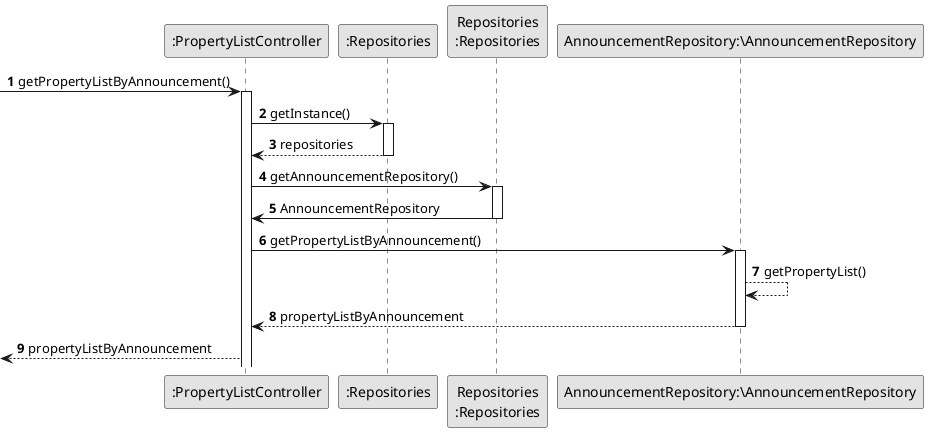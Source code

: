 @startuml
'https://plantuml.com/sequence-diagram

skinparam monochrome true
skinparam packageStyle rectangle
skinparam shadowing false

participant ":PropertyListController" as CTRL
participant ":Repositories" as RepositorySingleton
participant "Repositories\n:Repositories" as PLAT
participant "AnnouncementRepository:\AnnouncementRepository" as AR

autonumber 1

-> CTRL : getPropertyListByAnnouncement()

    activate CTRL

    CTRL -> RepositorySingleton : getInstance()

                     activate RepositorySingleton

                         RepositorySingleton --> CTRL: repositories
                     deactivate RepositorySingleton

                     CTRL -> PLAT : getAnnouncementRepository()
                     activate PLAT

                         PLAT -> CTRL : AnnouncementRepository
                     deactivate PLAT

                     CTRL -> AR : getPropertyListByAnnouncement()
                     activate AR

                        AR --> AR : getPropertyList()
               
                         AR --> CTRL : propertyListByAnnouncement



                     deactivate AR


                     <-- CTRL : propertyListByAnnouncement
@enduml